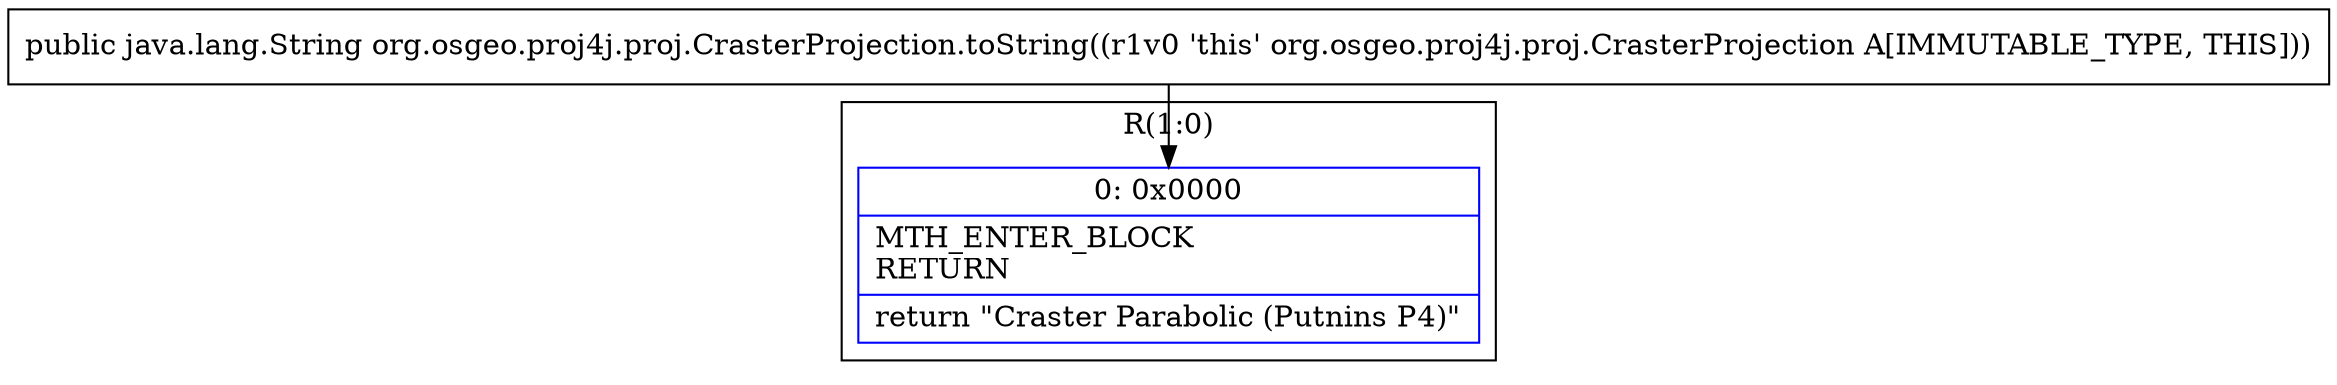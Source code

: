 digraph "CFG fororg.osgeo.proj4j.proj.CrasterProjection.toString()Ljava\/lang\/String;" {
subgraph cluster_Region_2146079691 {
label = "R(1:0)";
node [shape=record,color=blue];
Node_0 [shape=record,label="{0\:\ 0x0000|MTH_ENTER_BLOCK\lRETURN\l|return \"Craster Parabolic (Putnins P4)\"\l}"];
}
MethodNode[shape=record,label="{public java.lang.String org.osgeo.proj4j.proj.CrasterProjection.toString((r1v0 'this' org.osgeo.proj4j.proj.CrasterProjection A[IMMUTABLE_TYPE, THIS])) }"];
MethodNode -> Node_0;
}

